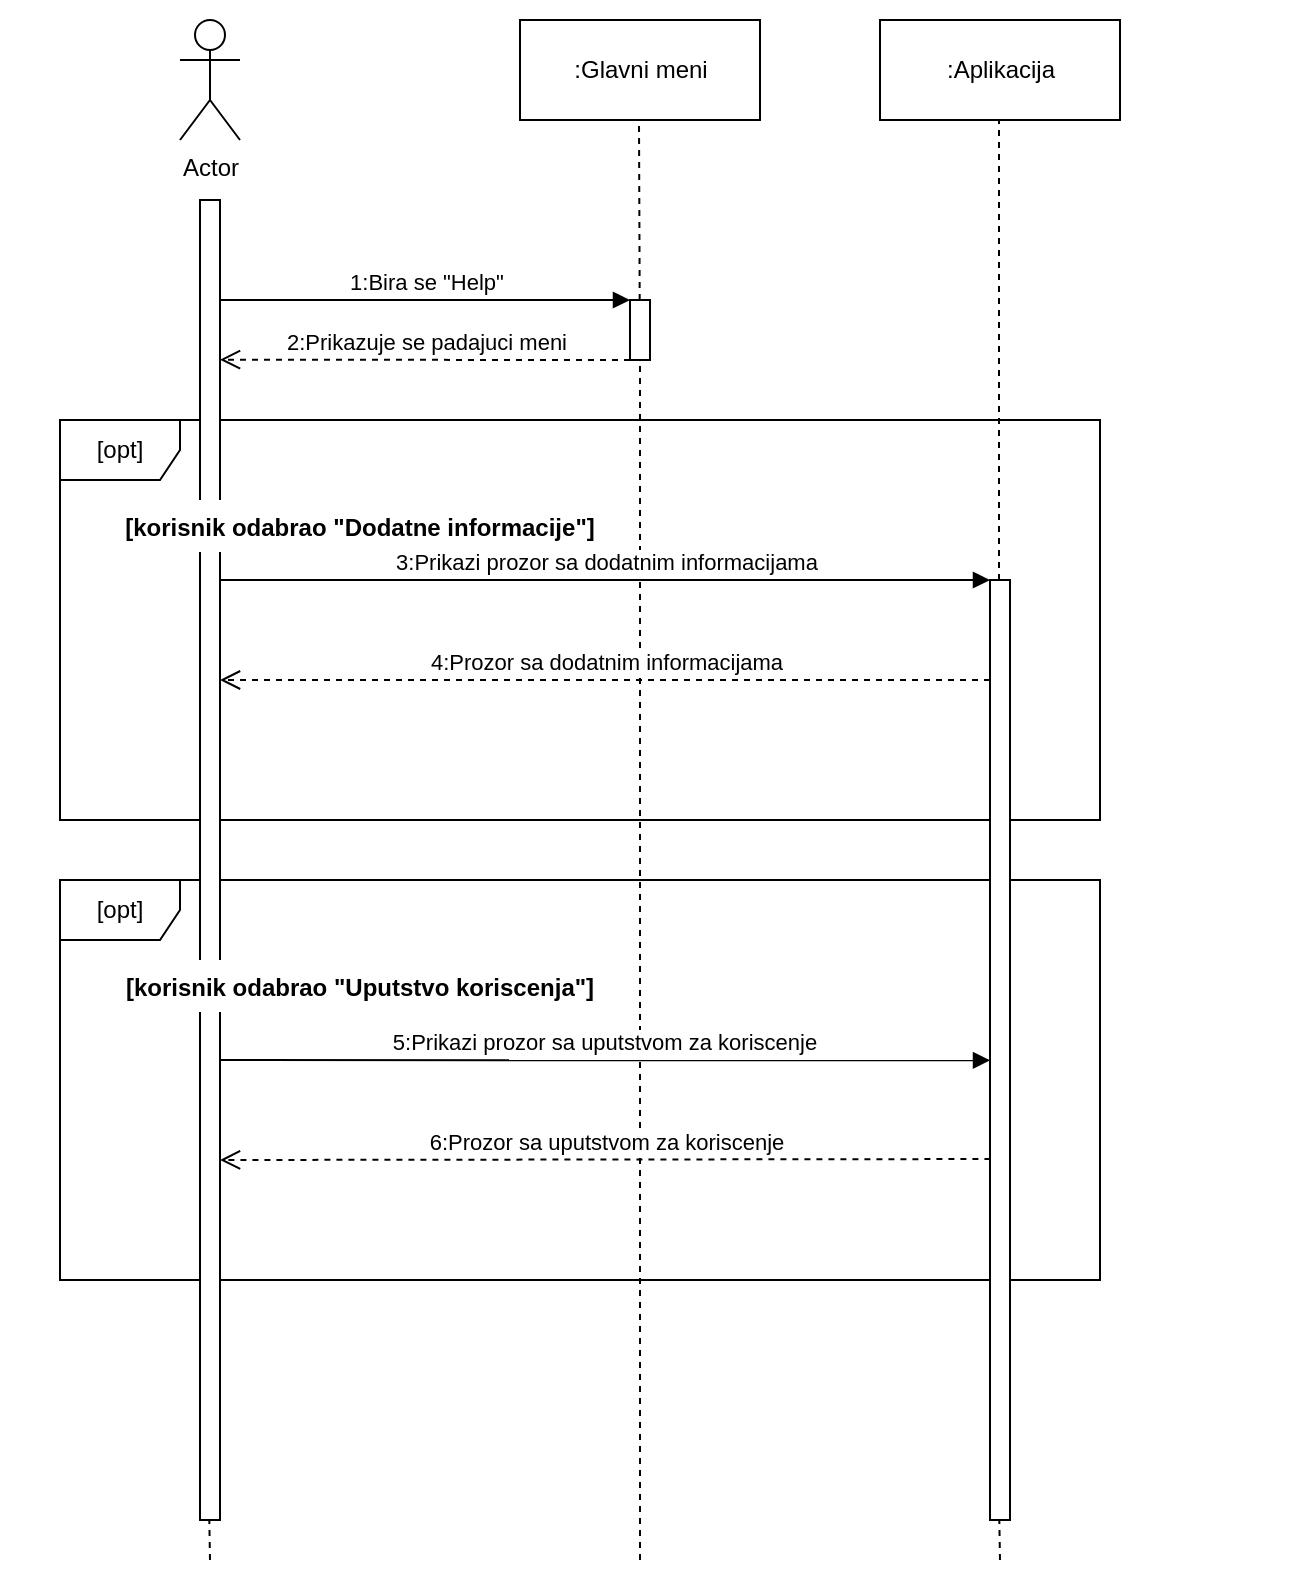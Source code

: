<mxfile version="20.6.0" type="device"><diagram id="0oWHAxU9gGvr1Pm8n5Yf" name="Page-1"><mxGraphModel dx="981" dy="493" grid="1" gridSize="10" guides="1" tooltips="1" connect="1" arrows="1" fold="1" page="1" pageScale="1" pageWidth="827" pageHeight="1169" math="0" shadow="0"><root><mxCell id="0"/><mxCell id="1" parent="0"/><mxCell id="U5aOfPmu_G6f-nfHPTDG-1" value="Actor" style="shape=umlActor;verticalLabelPosition=bottom;verticalAlign=top;html=1;outlineConnect=0;" vertex="1" parent="1"><mxGeometry x="80" y="10" width="30" height="60" as="geometry"/></mxCell><mxCell id="U5aOfPmu_G6f-nfHPTDG-5" value="" style="rounded=0;whiteSpace=wrap;html=1;" vertex="1" parent="1"><mxGeometry x="90" y="100" width="10" height="660" as="geometry"/></mxCell><mxCell id="U5aOfPmu_G6f-nfHPTDG-8" value=":Glavni meni" style="html=1;" vertex="1" parent="1"><mxGeometry x="250" y="10" width="120" height="50" as="geometry"/></mxCell><mxCell id="U5aOfPmu_G6f-nfHPTDG-9" value=":Aplikacija" style="html=1;" vertex="1" parent="1"><mxGeometry x="430" y="10" width="120" height="50" as="geometry"/></mxCell><mxCell id="U5aOfPmu_G6f-nfHPTDG-14" value="" style="endArrow=none;dashed=1;html=1;rounded=0;startArrow=none;" edge="1" parent="1"><mxGeometry width="50" height="50" relative="1" as="geometry"><mxPoint x="309.846" y="150" as="sourcePoint"/><mxPoint x="309.5" y="60" as="targetPoint"/></mxGeometry></mxCell><mxCell id="U5aOfPmu_G6f-nfHPTDG-15" value="" style="endArrow=none;dashed=1;html=1;rounded=0;startArrow=none;" edge="1" parent="1" source="U5aOfPmu_G6f-nfHPTDG-44"><mxGeometry width="50" height="50" relative="1" as="geometry"><mxPoint x="489.5" y="190" as="sourcePoint"/><mxPoint x="489.5" y="60" as="targetPoint"/></mxGeometry></mxCell><mxCell id="U5aOfPmu_G6f-nfHPTDG-25" value="" style="endArrow=none;dashed=1;html=1;rounded=0;entryX=0.5;entryY=1;entryDx=0;entryDy=0;" edge="1" parent="1" target="U5aOfPmu_G6f-nfHPTDG-51"><mxGeometry width="50" height="50" relative="1" as="geometry"><mxPoint x="310" y="780" as="sourcePoint"/><mxPoint x="309.978" y="230" as="targetPoint"/></mxGeometry></mxCell><mxCell id="U5aOfPmu_G6f-nfHPTDG-26" value="1:Bira se &quot;Help&quot;" style="html=1;verticalAlign=bottom;endArrow=block;rounded=0;entryX=0;entryY=0;entryDx=0;entryDy=0;" edge="1" parent="1" target="U5aOfPmu_G6f-nfHPTDG-51"><mxGeometry width="80" relative="1" as="geometry"><mxPoint x="100" y="150" as="sourcePoint"/><mxPoint x="175" y="150.0" as="targetPoint"/></mxGeometry></mxCell><mxCell id="U5aOfPmu_G6f-nfHPTDG-41" value="[opt]" style="shape=umlFrame;whiteSpace=wrap;html=1;noLabel=0;" vertex="1" parent="1"><mxGeometry x="20" y="440" width="520" height="200" as="geometry"/></mxCell><mxCell id="U5aOfPmu_G6f-nfHPTDG-42" value="[opt]" style="shape=umlFrame;whiteSpace=wrap;html=1;" vertex="1" parent="1"><mxGeometry x="20" y="210" width="520" height="200" as="geometry"/></mxCell><mxCell id="U5aOfPmu_G6f-nfHPTDG-44" value="" style="html=1;points=[];perimeter=orthogonalPerimeter;" vertex="1" parent="1"><mxGeometry x="485" y="290" width="10" height="470" as="geometry"/></mxCell><mxCell id="U5aOfPmu_G6f-nfHPTDG-51" value="" style="rounded=0;whiteSpace=wrap;html=1;" vertex="1" parent="1"><mxGeometry x="305" y="150" width="10" height="30" as="geometry"/></mxCell><mxCell id="U5aOfPmu_G6f-nfHPTDG-62" value="3:Prikazi prozor sa dodatnim informacijama" style="html=1;verticalAlign=bottom;endArrow=block;rounded=0;" edge="1" parent="1" target="U5aOfPmu_G6f-nfHPTDG-44"><mxGeometry width="80" relative="1" as="geometry"><mxPoint x="100" y="290" as="sourcePoint"/><mxPoint x="290" y="290" as="targetPoint"/></mxGeometry></mxCell><mxCell id="U5aOfPmu_G6f-nfHPTDG-63" value="5:Prikazi prozor sa uputstvom za koriscenje" style="html=1;verticalAlign=bottom;endArrow=block;rounded=0;entryX=0;entryY=0.511;entryDx=0;entryDy=0;entryPerimeter=0;" edge="1" parent="1" target="U5aOfPmu_G6f-nfHPTDG-44"><mxGeometry width="80" relative="1" as="geometry"><mxPoint x="100" y="530" as="sourcePoint"/><mxPoint x="445" y="530" as="targetPoint"/></mxGeometry></mxCell><mxCell id="U5aOfPmu_G6f-nfHPTDG-65" value="6:Prozor sa uputstvom za koriscenje" style="html=1;verticalAlign=bottom;endArrow=open;dashed=1;endSize=8;rounded=0;exitX=0.021;exitY=0.616;exitDx=0;exitDy=0;exitPerimeter=0;" edge="1" parent="1" source="U5aOfPmu_G6f-nfHPTDG-44"><mxGeometry relative="1" as="geometry"><mxPoint x="480" y="580" as="sourcePoint"/><mxPoint x="100" y="580" as="targetPoint"/></mxGeometry></mxCell><mxCell id="U5aOfPmu_G6f-nfHPTDG-66" value="4:Prozor sa dodatnim informacijama" style="html=1;verticalAlign=bottom;endArrow=open;dashed=1;endSize=8;rounded=0;" edge="1" parent="1" source="U5aOfPmu_G6f-nfHPTDG-44"><mxGeometry relative="1" as="geometry"><mxPoint x="456" y="340" as="sourcePoint"/><mxPoint x="100" y="340" as="targetPoint"/></mxGeometry></mxCell><mxCell id="U5aOfPmu_G6f-nfHPTDG-67" value="2:Prikazuje se padajuci meni" style="html=1;verticalAlign=bottom;endArrow=open;dashed=1;endSize=8;rounded=0;entryX=1;entryY=0.121;entryDx=0;entryDy=0;entryPerimeter=0;exitX=0;exitY=1;exitDx=0;exitDy=0;" edge="1" parent="1" source="U5aOfPmu_G6f-nfHPTDG-51" target="U5aOfPmu_G6f-nfHPTDG-5"><mxGeometry relative="1" as="geometry"><mxPoint x="175" y="180" as="sourcePoint"/><mxPoint x="95" y="180" as="targetPoint"/></mxGeometry></mxCell><mxCell id="U5aOfPmu_G6f-nfHPTDG-69" value="" style="endArrow=none;dashed=1;html=1;rounded=0;strokeWidth=1;endSize=6;" edge="1" parent="1"><mxGeometry width="50" height="50" relative="1" as="geometry"><mxPoint x="490" y="780" as="sourcePoint"/><mxPoint x="489.66" y="760" as="targetPoint"/></mxGeometry></mxCell><mxCell id="U5aOfPmu_G6f-nfHPTDG-70" value="" style="endArrow=none;dashed=1;html=1;rounded=0;strokeWidth=1;endSize=6;" edge="1" parent="1"><mxGeometry width="50" height="50" relative="1" as="geometry"><mxPoint x="95" y="780" as="sourcePoint"/><mxPoint x="94.66" y="760" as="targetPoint"/><Array as="points"/></mxGeometry></mxCell><mxCell id="U5aOfPmu_G6f-nfHPTDG-71" value="" style="rounded=0;whiteSpace=wrap;html=1;" vertex="1" parent="1"><mxGeometry x="90" y="100" width="10" height="660" as="geometry"/></mxCell><mxCell id="U5aOfPmu_G6f-nfHPTDG-73" value="[korisnik odabrao &quot;Dodatne informacije&quot;]" style="text;align=center;fontStyle=1;verticalAlign=middle;spacingLeft=3;spacingRight=3;rotatable=0;points=[[0,0.5],[1,0.5]];portConstraint=eastwest;fillOpacity=100;fillColor=default;" vertex="1" parent="1"><mxGeometry x="40" y="250" width="260" height="26" as="geometry"/></mxCell><mxCell id="U5aOfPmu_G6f-nfHPTDG-74" value="[korisnik odabrao &quot;Uputstvo koriscenja&quot;]" style="text;align=center;fontStyle=1;verticalAlign=middle;spacingLeft=3;spacingRight=3;rotatable=0;points=[[0,0.5],[1,0.5]];portConstraint=eastwest;fillOpacity=100;fillColor=default;" vertex="1" parent="1"><mxGeometry x="40" y="480" width="260" height="26" as="geometry"/></mxCell><mxCell id="U5aOfPmu_G6f-nfHPTDG-97" value="" style="text;align=center;fontStyle=1;verticalAlign=middle;spacingLeft=3;spacingRight=3;rotatable=0;points=[[0,0.5],[1,0.5]];portConstraint=eastwest;fillOpacity=100;fillColor=default;" vertex="1" parent="1"><mxGeometry width="650" height="790" as="geometry"/></mxCell><mxCell id="U5aOfPmu_G6f-nfHPTDG-98" value="Actor" style="shape=umlActor;verticalLabelPosition=bottom;verticalAlign=top;html=1;outlineConnect=0;" vertex="1" parent="1"><mxGeometry x="90" y="10" width="30" height="60" as="geometry"/></mxCell><mxCell id="U5aOfPmu_G6f-nfHPTDG-99" value="" style="rounded=0;whiteSpace=wrap;html=1;" vertex="1" parent="1"><mxGeometry x="100" y="100" width="10" height="660" as="geometry"/></mxCell><mxCell id="U5aOfPmu_G6f-nfHPTDG-100" value=":Glavni meni" style="html=1;" vertex="1" parent="1"><mxGeometry x="260" y="10" width="120" height="50" as="geometry"/></mxCell><mxCell id="U5aOfPmu_G6f-nfHPTDG-101" value=":Aplikacija" style="html=1;" vertex="1" parent="1"><mxGeometry x="440" y="10" width="120" height="50" as="geometry"/></mxCell><mxCell id="U5aOfPmu_G6f-nfHPTDG-102" value="" style="endArrow=none;dashed=1;html=1;rounded=0;startArrow=none;" edge="1" parent="1"><mxGeometry width="50" height="50" relative="1" as="geometry"><mxPoint x="319.846" y="150" as="sourcePoint"/><mxPoint x="319.5" y="60" as="targetPoint"/></mxGeometry></mxCell><mxCell id="U5aOfPmu_G6f-nfHPTDG-103" value="" style="endArrow=none;dashed=1;html=1;rounded=0;startArrow=none;" edge="1" parent="1" source="U5aOfPmu_G6f-nfHPTDG-108"><mxGeometry width="50" height="50" relative="1" as="geometry"><mxPoint x="499.5" y="190" as="sourcePoint"/><mxPoint x="499.5" y="60" as="targetPoint"/></mxGeometry></mxCell><mxCell id="U5aOfPmu_G6f-nfHPTDG-104" value="" style="endArrow=none;dashed=1;html=1;rounded=0;entryX=0.5;entryY=1;entryDx=0;entryDy=0;" edge="1" parent="1" target="U5aOfPmu_G6f-nfHPTDG-109"><mxGeometry width="50" height="50" relative="1" as="geometry"><mxPoint x="320" y="780" as="sourcePoint"/><mxPoint x="319.978" y="230" as="targetPoint"/></mxGeometry></mxCell><mxCell id="U5aOfPmu_G6f-nfHPTDG-105" value="1:Bira se &quot;Help&quot;" style="html=1;verticalAlign=bottom;endArrow=block;rounded=0;entryX=0;entryY=0;entryDx=0;entryDy=0;" edge="1" parent="1" target="U5aOfPmu_G6f-nfHPTDG-109"><mxGeometry width="80" relative="1" as="geometry"><mxPoint x="110" y="150" as="sourcePoint"/><mxPoint x="185" y="150.0" as="targetPoint"/></mxGeometry></mxCell><mxCell id="U5aOfPmu_G6f-nfHPTDG-106" value="[opt]" style="shape=umlFrame;whiteSpace=wrap;html=1;noLabel=0;" vertex="1" parent="1"><mxGeometry x="30" y="440" width="520" height="200" as="geometry"/></mxCell><mxCell id="U5aOfPmu_G6f-nfHPTDG-107" value="[opt]" style="shape=umlFrame;whiteSpace=wrap;html=1;" vertex="1" parent="1"><mxGeometry x="30" y="210" width="520" height="200" as="geometry"/></mxCell><mxCell id="U5aOfPmu_G6f-nfHPTDG-108" value="" style="html=1;points=[];perimeter=orthogonalPerimeter;" vertex="1" parent="1"><mxGeometry x="495" y="290" width="10" height="470" as="geometry"/></mxCell><mxCell id="U5aOfPmu_G6f-nfHPTDG-109" value="" style="rounded=0;whiteSpace=wrap;html=1;" vertex="1" parent="1"><mxGeometry x="315" y="150" width="10" height="30" as="geometry"/></mxCell><mxCell id="U5aOfPmu_G6f-nfHPTDG-110" value="3:Prikazi prozor sa dodatnim informacijama" style="html=1;verticalAlign=bottom;endArrow=block;rounded=0;" edge="1" parent="1" target="U5aOfPmu_G6f-nfHPTDG-108"><mxGeometry width="80" relative="1" as="geometry"><mxPoint x="110" y="290" as="sourcePoint"/><mxPoint x="300" y="290" as="targetPoint"/></mxGeometry></mxCell><mxCell id="U5aOfPmu_G6f-nfHPTDG-111" value="5:Prikazi prozor sa uputstvom za koriscenje" style="html=1;verticalAlign=bottom;endArrow=block;rounded=0;entryX=0;entryY=0.511;entryDx=0;entryDy=0;entryPerimeter=0;" edge="1" parent="1" target="U5aOfPmu_G6f-nfHPTDG-108"><mxGeometry width="80" relative="1" as="geometry"><mxPoint x="110" y="530" as="sourcePoint"/><mxPoint x="455" y="530" as="targetPoint"/></mxGeometry></mxCell><mxCell id="U5aOfPmu_G6f-nfHPTDG-112" value="6:Prozor sa uputstvom za koriscenje" style="html=1;verticalAlign=bottom;endArrow=open;dashed=1;endSize=8;rounded=0;exitX=0.021;exitY=0.616;exitDx=0;exitDy=0;exitPerimeter=0;" edge="1" parent="1" source="U5aOfPmu_G6f-nfHPTDG-108"><mxGeometry relative="1" as="geometry"><mxPoint x="490" y="580" as="sourcePoint"/><mxPoint x="110" y="580" as="targetPoint"/></mxGeometry></mxCell><mxCell id="U5aOfPmu_G6f-nfHPTDG-113" value="4:Prozor sa dodatnim informacijama" style="html=1;verticalAlign=bottom;endArrow=open;dashed=1;endSize=8;rounded=0;" edge="1" parent="1" source="U5aOfPmu_G6f-nfHPTDG-108"><mxGeometry relative="1" as="geometry"><mxPoint x="466" y="340" as="sourcePoint"/><mxPoint x="110" y="340" as="targetPoint"/></mxGeometry></mxCell><mxCell id="U5aOfPmu_G6f-nfHPTDG-114" value="2:Prikazuje se padajuci meni" style="html=1;verticalAlign=bottom;endArrow=open;dashed=1;endSize=8;rounded=0;entryX=1;entryY=0.121;entryDx=0;entryDy=0;entryPerimeter=0;exitX=0;exitY=1;exitDx=0;exitDy=0;" edge="1" parent="1" source="U5aOfPmu_G6f-nfHPTDG-109" target="U5aOfPmu_G6f-nfHPTDG-99"><mxGeometry relative="1" as="geometry"><mxPoint x="185" y="180" as="sourcePoint"/><mxPoint x="105" y="180" as="targetPoint"/></mxGeometry></mxCell><mxCell id="U5aOfPmu_G6f-nfHPTDG-115" value="" style="endArrow=none;dashed=1;html=1;rounded=0;strokeWidth=1;endSize=6;" edge="1" parent="1"><mxGeometry width="50" height="50" relative="1" as="geometry"><mxPoint x="500" y="780" as="sourcePoint"/><mxPoint x="499.66" y="760" as="targetPoint"/></mxGeometry></mxCell><mxCell id="U5aOfPmu_G6f-nfHPTDG-116" value="" style="endArrow=none;dashed=1;html=1;rounded=0;strokeWidth=1;endSize=6;" edge="1" parent="1"><mxGeometry width="50" height="50" relative="1" as="geometry"><mxPoint x="105" y="780" as="sourcePoint"/><mxPoint x="104.66" y="760" as="targetPoint"/><Array as="points"/></mxGeometry></mxCell><mxCell id="U5aOfPmu_G6f-nfHPTDG-117" value="" style="rounded=0;whiteSpace=wrap;html=1;" vertex="1" parent="1"><mxGeometry x="100" y="100" width="10" height="660" as="geometry"/></mxCell><mxCell id="U5aOfPmu_G6f-nfHPTDG-118" value="[korisnik odabrao &quot;Dodatne informacije&quot;]" style="text;align=center;fontStyle=1;verticalAlign=middle;spacingLeft=3;spacingRight=3;rotatable=0;points=[[0,0.5],[1,0.5]];portConstraint=eastwest;fillOpacity=100;fillColor=default;" vertex="1" parent="1"><mxGeometry x="50" y="250" width="260" height="26" as="geometry"/></mxCell><mxCell id="U5aOfPmu_G6f-nfHPTDG-119" value="[korisnik odabrao &quot;Uputstvo koriscenja&quot;]" style="text;align=center;fontStyle=1;verticalAlign=middle;spacingLeft=3;spacingRight=3;rotatable=0;points=[[0,0.5],[1,0.5]];portConstraint=eastwest;fillOpacity=100;fillColor=default;" vertex="1" parent="1"><mxGeometry x="50" y="480" width="260" height="26" as="geometry"/></mxCell></root></mxGraphModel></diagram></mxfile>